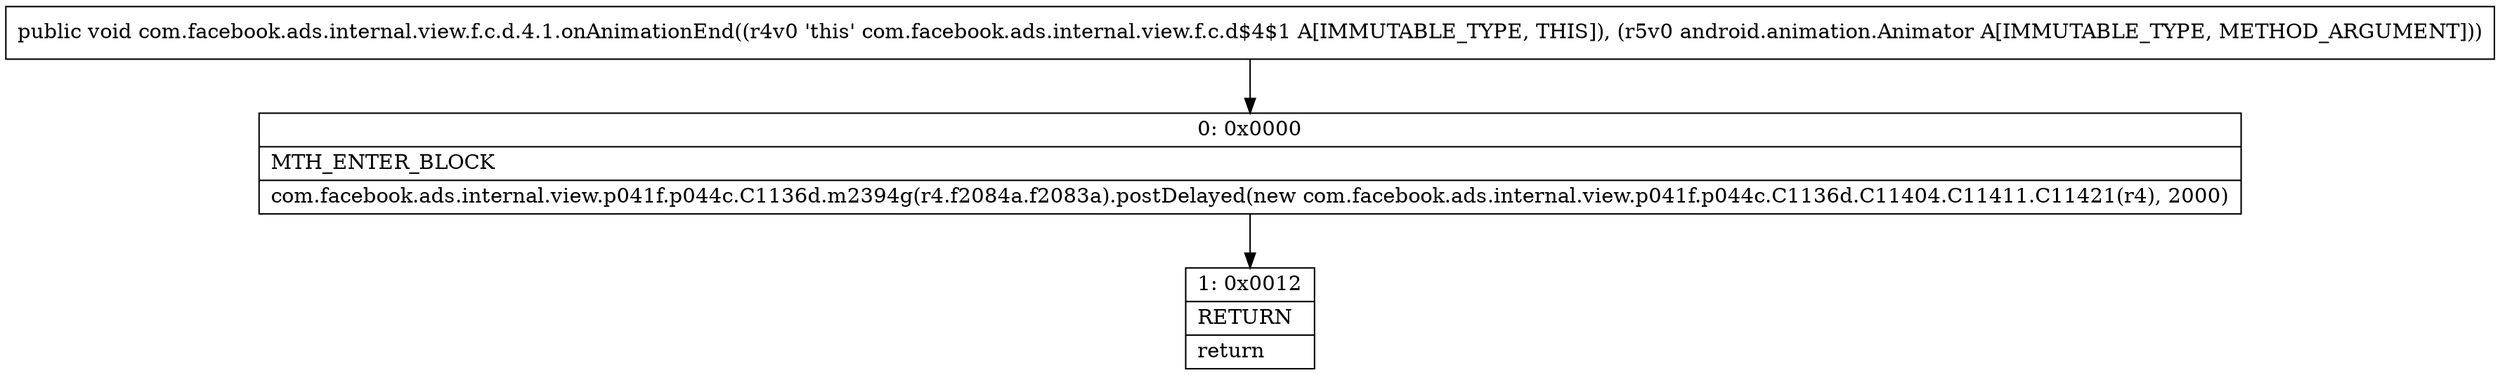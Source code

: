 digraph "CFG forcom.facebook.ads.internal.view.f.c.d.4.1.onAnimationEnd(Landroid\/animation\/Animator;)V" {
Node_0 [shape=record,label="{0\:\ 0x0000|MTH_ENTER_BLOCK\l|com.facebook.ads.internal.view.p041f.p044c.C1136d.m2394g(r4.f2084a.f2083a).postDelayed(new com.facebook.ads.internal.view.p041f.p044c.C1136d.C11404.C11411.C11421(r4), 2000)\l}"];
Node_1 [shape=record,label="{1\:\ 0x0012|RETURN\l|return\l}"];
MethodNode[shape=record,label="{public void com.facebook.ads.internal.view.f.c.d.4.1.onAnimationEnd((r4v0 'this' com.facebook.ads.internal.view.f.c.d$4$1 A[IMMUTABLE_TYPE, THIS]), (r5v0 android.animation.Animator A[IMMUTABLE_TYPE, METHOD_ARGUMENT])) }"];
MethodNode -> Node_0;
Node_0 -> Node_1;
}


